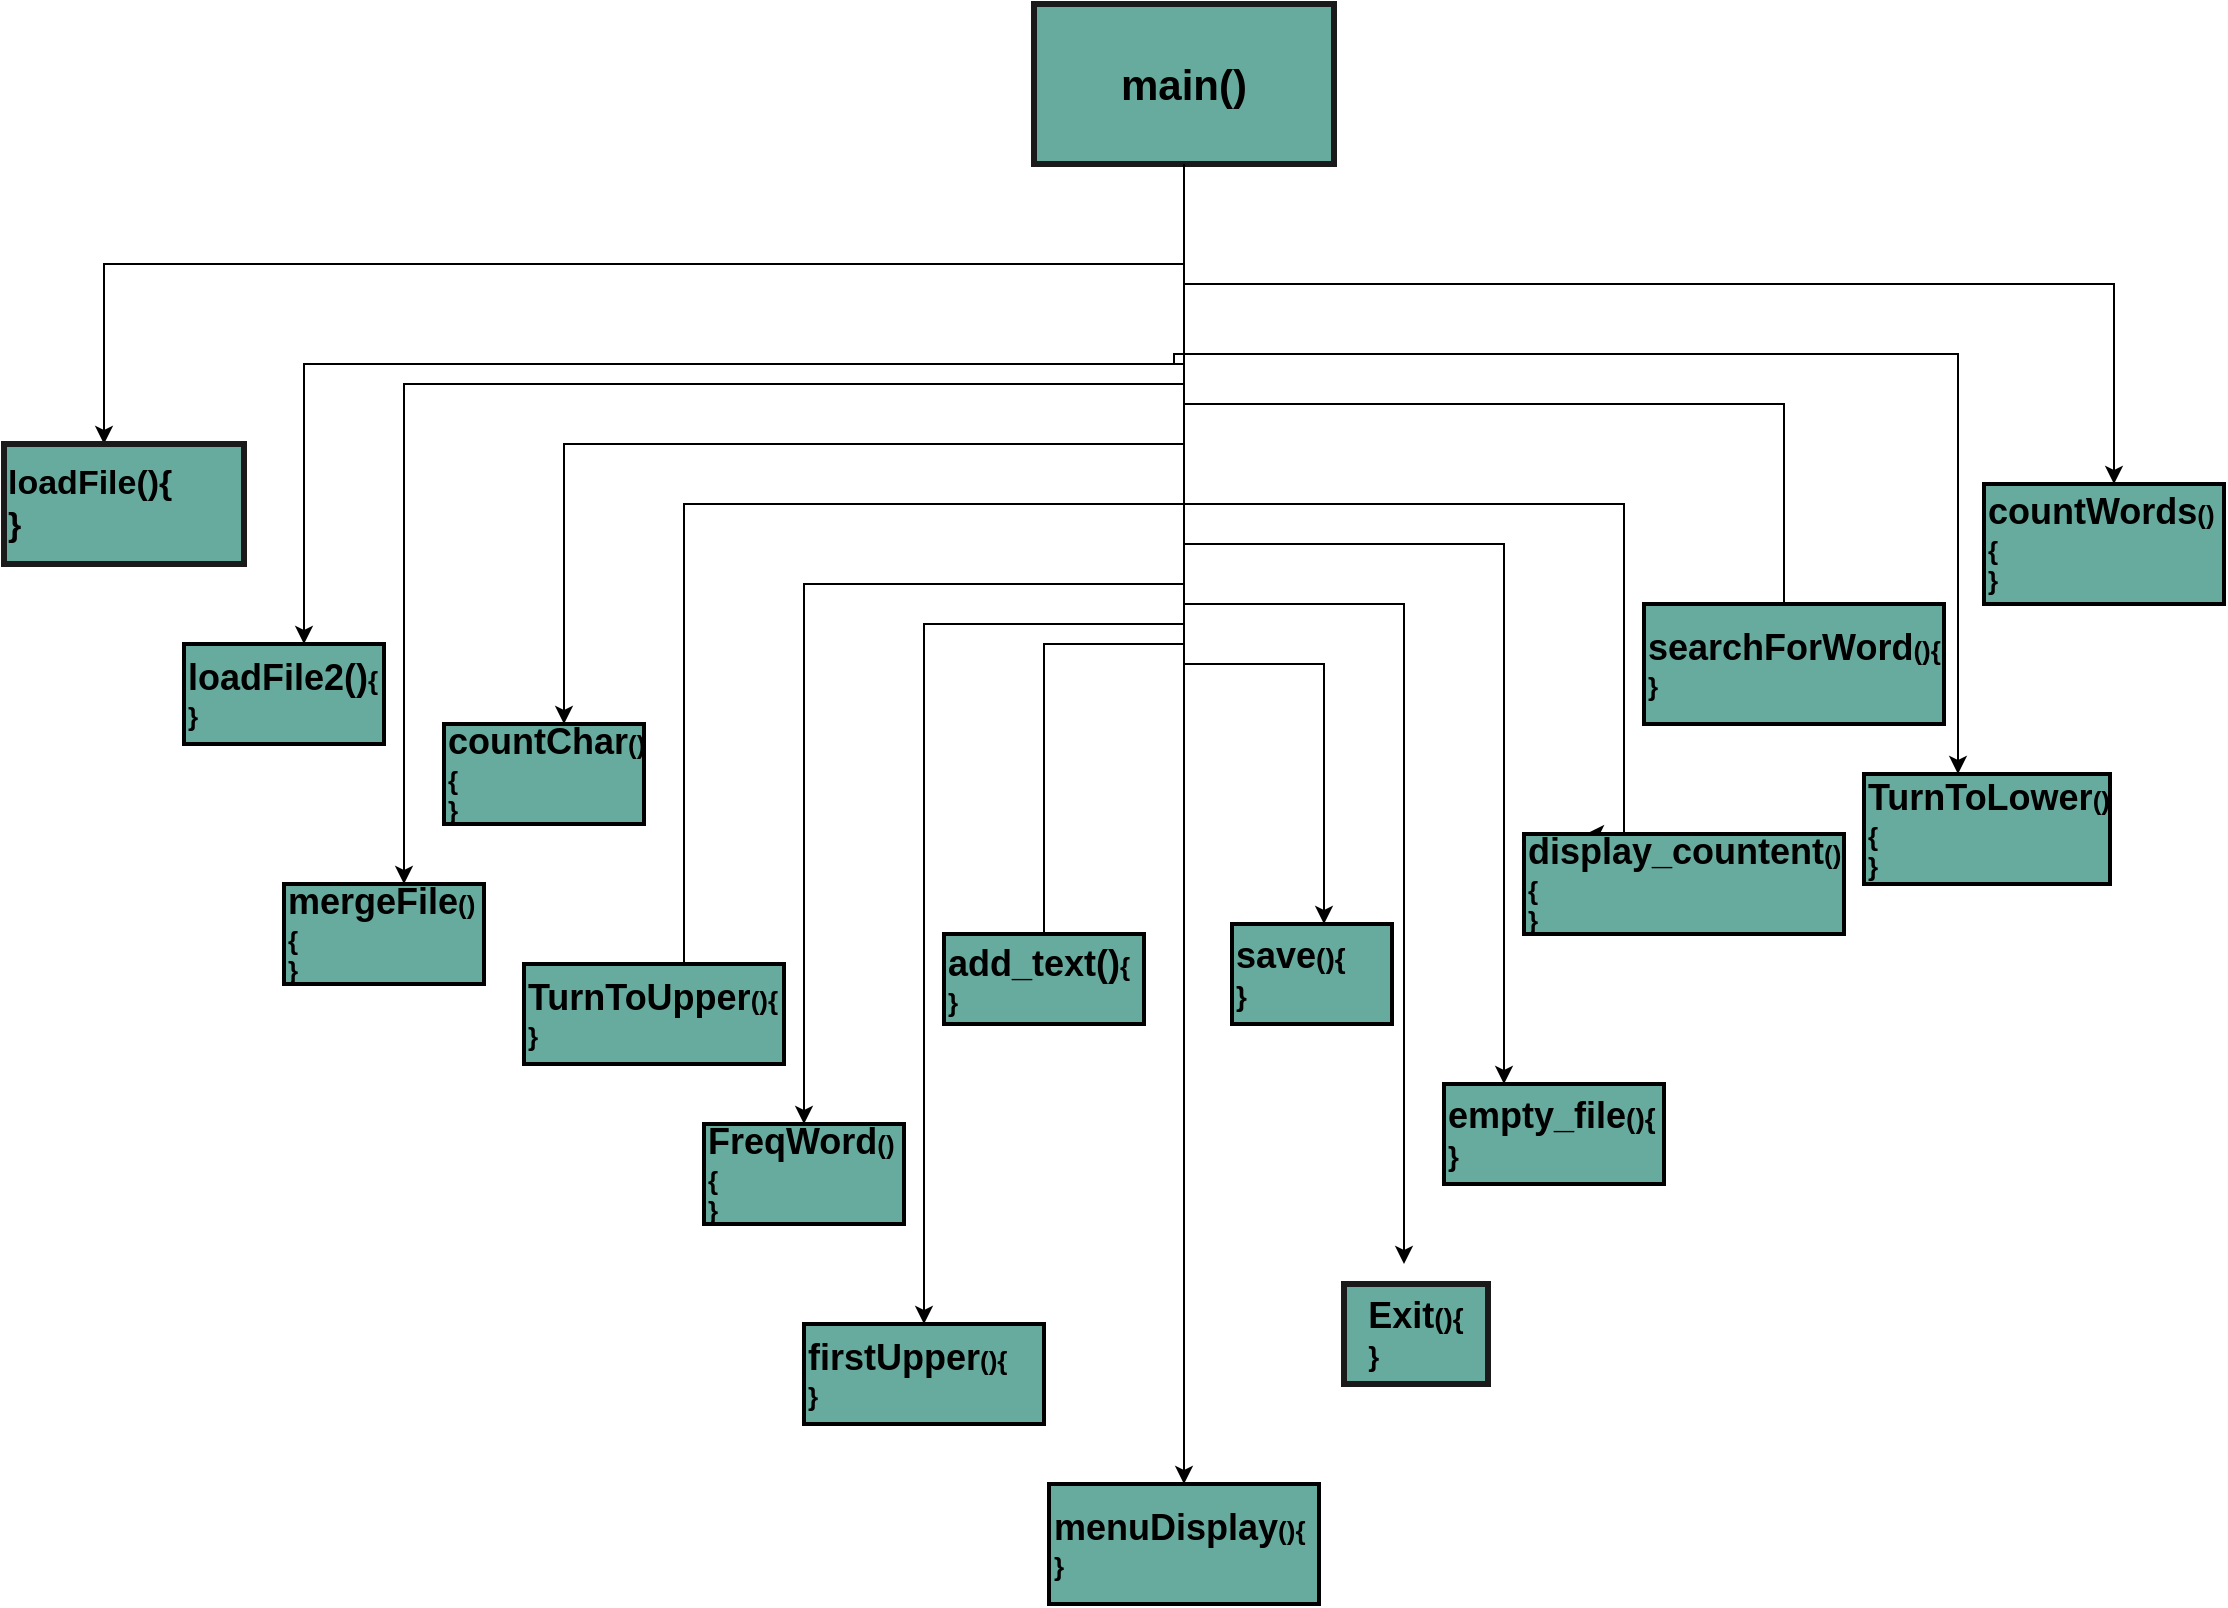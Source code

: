 <mxfile version="17.4.6" type="github">
  <diagram id="MK9E6m1rC_Ceh40QdafB" name="Page-1">
    <mxGraphModel dx="2169" dy="2135" grid="1" gridSize="10" guides="1" tooltips="1" connect="1" arrows="1" fold="1" page="1" pageScale="1" pageWidth="827" pageHeight="1169" math="0" shadow="0">
      <root>
        <mxCell id="0" />
        <mxCell id="1" parent="0" />
        <mxCell id="c3cVW_hT-gAAG0aajmd0-12" value="" style="edgeStyle=orthogonalEdgeStyle;rounded=0;orthogonalLoop=1;jettySize=auto;html=1;" parent="1" source="NfJnrtJ1xeioVCy1zizD-12" target="c3cVW_hT-gAAG0aajmd0-11" edge="1">
          <mxGeometry relative="1" as="geometry">
            <Array as="points">
              <mxPoint x="390" y="-10" />
              <mxPoint x="200" y="-10" />
            </Array>
          </mxGeometry>
        </mxCell>
        <mxCell id="c3cVW_hT-gAAG0aajmd0-14" value="" style="edgeStyle=orthogonalEdgeStyle;rounded=0;orthogonalLoop=1;jettySize=auto;html=1;" parent="1" source="NfJnrtJ1xeioVCy1zizD-12" target="c3cVW_hT-gAAG0aajmd0-13" edge="1">
          <mxGeometry relative="1" as="geometry">
            <Array as="points">
              <mxPoint x="390" y="10" />
              <mxPoint x="260" y="10" />
            </Array>
          </mxGeometry>
        </mxCell>
        <mxCell id="c3cVW_hT-gAAG0aajmd0-16" value="" style="edgeStyle=orthogonalEdgeStyle;rounded=0;orthogonalLoop=1;jettySize=auto;html=1;startArrow=none;" parent="1" target="c3cVW_hT-gAAG0aajmd0-15" edge="1">
          <mxGeometry relative="1" as="geometry">
            <mxPoint x="390" y="20" as="sourcePoint" />
            <Array as="points">
              <mxPoint x="390" y="-30" />
              <mxPoint x="550" y="-30" />
            </Array>
          </mxGeometry>
        </mxCell>
        <mxCell id="c3cVW_hT-gAAG0aajmd0-19" value="" style="edgeStyle=orthogonalEdgeStyle;rounded=0;orthogonalLoop=1;jettySize=auto;html=1;" parent="1" source="NfJnrtJ1xeioVCy1zizD-12" target="c3cVW_hT-gAAG0aajmd0-18" edge="1">
          <mxGeometry relative="1" as="geometry">
            <Array as="points">
              <mxPoint x="390" y="30" />
              <mxPoint x="460" y="30" />
            </Array>
          </mxGeometry>
        </mxCell>
        <mxCell id="c3cVW_hT-gAAG0aajmd0-21" value="" style="edgeStyle=orthogonalEdgeStyle;rounded=0;orthogonalLoop=1;jettySize=auto;html=1;entryX=0.5;entryY=0;entryDx=0;entryDy=0;" parent="1" source="NfJnrtJ1xeioVCy1zizD-12" target="c3cVW_hT-gAAG0aajmd0-22" edge="1">
          <mxGeometry relative="1" as="geometry">
            <Array as="points">
              <mxPoint x="390" y="430" />
            </Array>
          </mxGeometry>
        </mxCell>
        <mxCell id="c3cVW_hT-gAAG0aajmd0-29" value="" style="edgeStyle=orthogonalEdgeStyle;rounded=0;orthogonalLoop=1;jettySize=auto;html=1;" parent="1" source="NfJnrtJ1xeioVCy1zizD-12" target="c3cVW_hT-gAAG0aajmd0-28" edge="1">
          <mxGeometry relative="1" as="geometry">
            <Array as="points">
              <mxPoint x="390" y="-80" />
              <mxPoint x="80" y="-80" />
            </Array>
          </mxGeometry>
        </mxCell>
        <mxCell id="c3cVW_hT-gAAG0aajmd0-93" value="" style="edgeStyle=orthogonalEdgeStyle;rounded=0;orthogonalLoop=1;jettySize=auto;html=1;fontSize=17;fontColor=none;" parent="1" source="NfJnrtJ1xeioVCy1zizD-12" target="c3cVW_hT-gAAG0aajmd0-92" edge="1">
          <mxGeometry relative="1" as="geometry">
            <Array as="points">
              <mxPoint x="390" y="-170" />
              <mxPoint x="-150" y="-170" />
            </Array>
          </mxGeometry>
        </mxCell>
        <UserObject label="&lt;font size=&quot;1&quot;&gt;&lt;b style=&quot;font-size: 21px&quot;&gt;main()&lt;/b&gt;&lt;/font&gt;" treeRoot="1" id="NfJnrtJ1xeioVCy1zizD-12">
          <mxCell style="whiteSpace=wrap;html=1;align=center;treeFolding=1;treeMoving=1;newEdgeStyle={&quot;edgeStyle&quot;:&quot;elbowEdgeStyle&quot;,&quot;startArrow&quot;:&quot;none&quot;,&quot;endArrow&quot;:&quot;none&quot;};fillColor=#67AB9F;strokeColor=#1A1A1A;strokeWidth=3;rounded=0;" parent="1" vertex="1">
            <mxGeometry x="315" y="-300" width="150" height="80" as="geometry" />
          </mxCell>
        </UserObject>
        <mxCell id="NfJnrtJ1xeioVCy1zizD-10" value="" style="edgeStyle=elbowEdgeStyle;elbow=vertical;startArrow=none;endArrow=none;rounded=0;" parent="1" source="NfJnrtJ1xeioVCy1zizD-12" target="NfJnrtJ1xeioVCy1zizD-13" edge="1">
          <mxGeometry relative="1" as="geometry">
            <Array as="points">
              <mxPoint x="690" y="-100" />
              <mxPoint x="670" y="-100" />
              <mxPoint x="610" y="-100" />
              <mxPoint x="670" y="-20" />
              <mxPoint x="530" y="-100" />
              <mxPoint x="690" y="-10" />
              <mxPoint x="510" y="-50" />
              <mxPoint x="-20" y="-50" />
              <mxPoint y="-50" />
              <mxPoint x="390" y="-20" />
            </Array>
          </mxGeometry>
        </mxCell>
        <mxCell id="NfJnrtJ1xeioVCy1zizD-11" value="" style="edgeStyle=elbowEdgeStyle;elbow=vertical;startArrow=none;endArrow=none;rounded=0;" parent="1" source="NfJnrtJ1xeioVCy1zizD-12" target="NfJnrtJ1xeioVCy1zizD-14" edge="1">
          <mxGeometry relative="1" as="geometry">
            <Array as="points">
              <mxPoint x="140" y="-50" />
              <mxPoint x="310" y="-50" />
              <mxPoint x="390" />
              <mxPoint x="170" y="20" />
              <mxPoint x="180" y="100" />
              <mxPoint x="260" y="125" />
            </Array>
          </mxGeometry>
        </mxCell>
        <mxCell id="NfJnrtJ1xeioVCy1zizD-13" value="&lt;b&gt;&lt;font style=&quot;font-size: 18px&quot;&gt;searchForWord&lt;/font&gt;&lt;/b&gt;&lt;b style=&quot;font-size: 13px&quot;&gt;(){&lt;br&gt;}&lt;/b&gt;" style="whiteSpace=wrap;html=1;align=left;verticalAlign=middle;treeFolding=1;treeMoving=1;newEdgeStyle={&quot;edgeStyle&quot;:&quot;elbowEdgeStyle&quot;,&quot;startArrow&quot;:&quot;none&quot;,&quot;endArrow&quot;:&quot;none&quot;};strokeWidth=2;fillColor=#67AB9F;rounded=0;" parent="1" vertex="1">
          <mxGeometry x="620" width="150" height="60" as="geometry" />
        </mxCell>
        <mxCell id="NfJnrtJ1xeioVCy1zizD-14" value="&lt;b&gt;&lt;font style=&quot;font-size: 18px&quot;&gt;TurnToUpper&lt;/font&gt;&lt;/b&gt;&lt;b style=&quot;font-size: 13px&quot;&gt;(){&lt;br&gt;}&lt;/b&gt;" style="whiteSpace=wrap;html=1;align=left;verticalAlign=middle;treeFolding=1;treeMoving=1;newEdgeStyle={&quot;edgeStyle&quot;:&quot;elbowEdgeStyle&quot;,&quot;startArrow&quot;:&quot;none&quot;,&quot;endArrow&quot;:&quot;none&quot;};strokeWidth=2;fillColor=#67AB9F;rounded=0;" parent="1" vertex="1">
          <mxGeometry x="60" y="180" width="130" height="50" as="geometry" />
        </mxCell>
        <mxCell id="c3cVW_hT-gAAG0aajmd0-7" style="edgeStyle=orthogonalEdgeStyle;rounded=0;orthogonalLoop=1;jettySize=auto;html=1;exitX=0.5;exitY=1;exitDx=0;exitDy=0;" parent="1" source="NfJnrtJ1xeioVCy1zizD-14" target="NfJnrtJ1xeioVCy1zizD-14" edge="1">
          <mxGeometry relative="1" as="geometry" />
        </mxCell>
        <mxCell id="c3cVW_hT-gAAG0aajmd0-57" style="edgeStyle=orthogonalEdgeStyle;rounded=0;orthogonalLoop=1;jettySize=auto;html=1;fontSize=13;fontColor=none;" parent="1" edge="1">
          <mxGeometry relative="1" as="geometry">
            <mxPoint x="777" y="85" as="targetPoint" />
            <mxPoint x="390" y="-130" as="sourcePoint" />
            <Array as="points">
              <mxPoint x="385" y="-120" />
              <mxPoint x="385" y="-125" />
              <mxPoint x="777" y="-125" />
            </Array>
          </mxGeometry>
        </mxCell>
        <UserObject label="&lt;b&gt;&lt;font style=&quot;font-size: 18px&quot;&gt;TurnToLower&lt;/font&gt;&lt;/b&gt;&lt;b style=&quot;font-size: 13px&quot;&gt;(){&lt;br&gt;}&lt;/b&gt;" treeRoot="1" id="c3cVW_hT-gAAG0aajmd0-9">
          <mxCell style="whiteSpace=wrap;html=1;align=left;treeFolding=1;treeMoving=1;newEdgeStyle={&quot;edgeStyle&quot;:&quot;elbowEdgeStyle&quot;,&quot;startArrow&quot;:&quot;none&quot;,&quot;endArrow&quot;:&quot;none&quot;};strokeWidth=2;fillColor=#67AB9F;rounded=0;" parent="1" vertex="1">
            <mxGeometry x="730" y="85" width="123" height="55" as="geometry" />
          </mxCell>
        </UserObject>
        <UserObject label="&lt;b&gt;&lt;font style=&quot;font-size: 18px&quot;&gt;FreqWord&lt;/font&gt;&lt;/b&gt;&lt;b style=&quot;font-size: 13px&quot;&gt;(){&lt;br&gt;}&lt;/b&gt;" treeRoot="1" id="c3cVW_hT-gAAG0aajmd0-11">
          <mxCell style="whiteSpace=wrap;html=1;align=left;treeFolding=1;treeMoving=1;newEdgeStyle={&quot;edgeStyle&quot;:&quot;elbowEdgeStyle&quot;,&quot;startArrow&quot;:&quot;none&quot;,&quot;endArrow&quot;:&quot;none&quot;};strokeWidth=2;fillColor=#67AB9F;rounded=0;" parent="1" vertex="1">
            <mxGeometry x="150" y="260" width="100" height="50" as="geometry" />
          </mxCell>
        </UserObject>
        <UserObject label="&lt;b&gt;&lt;font style=&quot;font-size: 18px&quot;&gt;firstUpper&lt;/font&gt;&lt;/b&gt;&lt;b style=&quot;font-size: 13px&quot;&gt;(){&lt;br&gt;}&lt;/b&gt;" treeRoot="1" id="c3cVW_hT-gAAG0aajmd0-13">
          <mxCell style="whiteSpace=wrap;html=1;align=left;treeFolding=1;treeMoving=1;newEdgeStyle={&quot;edgeStyle&quot;:&quot;elbowEdgeStyle&quot;,&quot;startArrow&quot;:&quot;none&quot;,&quot;endArrow&quot;:&quot;none&quot;};strokeWidth=2;fillColor=#67AB9F;rounded=0;" parent="1" vertex="1">
            <mxGeometry x="200" y="360" width="120" height="50" as="geometry" />
          </mxCell>
        </UserObject>
        <UserObject label="&lt;b&gt;&lt;font style=&quot;font-size: 18px&quot;&gt;empty_file&lt;/font&gt;&lt;/b&gt;&lt;b style=&quot;font-size: 14px&quot;&gt;(){&lt;br&gt;}&lt;/b&gt;" treeRoot="1" id="c3cVW_hT-gAAG0aajmd0-15">
          <mxCell style="whiteSpace=wrap;html=1;align=left;treeFolding=1;treeMoving=1;newEdgeStyle={&quot;edgeStyle&quot;:&quot;elbowEdgeStyle&quot;,&quot;startArrow&quot;:&quot;none&quot;,&quot;endArrow&quot;:&quot;none&quot;};strokeWidth=2;fillColor=#67AB9F;rounded=0;" parent="1" vertex="1">
            <mxGeometry x="520" y="240" width="110" height="50" as="geometry" />
          </mxCell>
        </UserObject>
        <UserObject label="&lt;b&gt;&lt;font style=&quot;font-size: 18px&quot;&gt;save&lt;/font&gt;&lt;/b&gt;&lt;b style=&quot;font-size: 14px&quot;&gt;(){&lt;br&gt;}&lt;/b&gt;" treeRoot="1" id="c3cVW_hT-gAAG0aajmd0-18">
          <mxCell style="whiteSpace=wrap;html=1;align=left;treeFolding=1;treeMoving=1;newEdgeStyle={&quot;edgeStyle&quot;:&quot;elbowEdgeStyle&quot;,&quot;startArrow&quot;:&quot;none&quot;,&quot;endArrow&quot;:&quot;none&quot;};strokeWidth=2;fillColor=#67AB9F;rounded=0;" parent="1" vertex="1">
            <mxGeometry x="414" y="160" width="80" height="50" as="geometry" />
          </mxCell>
        </UserObject>
        <mxCell id="yeXoOdgtW4cKgW5OQpyg-2" style="edgeStyle=orthogonalEdgeStyle;rounded=0;orthogonalLoop=1;jettySize=auto;html=1;" edge="1" parent="1">
          <mxGeometry relative="1" as="geometry">
            <mxPoint x="855" y="-60" as="targetPoint" />
            <mxPoint x="390" y="-160" as="sourcePoint" />
            <Array as="points">
              <mxPoint x="855" y="-160" />
            </Array>
          </mxGeometry>
        </mxCell>
        <UserObject label="&lt;b&gt;&lt;font style=&quot;font-size: 18px&quot;&gt;countWords&lt;/font&gt;&lt;/b&gt;&lt;b style=&quot;font-size: 13px&quot;&gt;(){&lt;br&gt;}&lt;/b&gt;" treeRoot="1" id="c3cVW_hT-gAAG0aajmd0-20">
          <mxCell style="whiteSpace=wrap;html=1;align=left;treeFolding=1;treeMoving=1;newEdgeStyle={&quot;edgeStyle&quot;:&quot;elbowEdgeStyle&quot;,&quot;startArrow&quot;:&quot;none&quot;,&quot;endArrow&quot;:&quot;none&quot;};fillColor=#67AB9F;strokeColor=#000000;strokeWidth=2;rounded=0;" parent="1" vertex="1">
            <mxGeometry x="790" y="-60" width="120" height="60" as="geometry" />
          </mxCell>
        </UserObject>
        <UserObject label="&lt;b&gt;&lt;font style=&quot;font-size: 18px&quot;&gt;menuDisplay&lt;/font&gt;&lt;/b&gt;&lt;b style=&quot;font-size: 13px&quot;&gt;(){&lt;br&gt;}&lt;/b&gt;" treeRoot="1" id="c3cVW_hT-gAAG0aajmd0-22">
          <mxCell style="whiteSpace=wrap;html=1;align=left;treeFolding=1;treeMoving=1;newEdgeStyle={&quot;edgeStyle&quot;:&quot;elbowEdgeStyle&quot;,&quot;startArrow&quot;:&quot;none&quot;,&quot;endArrow&quot;:&quot;none&quot;};strokeWidth=2;fillColor=#67AB9F;rounded=0;" parent="1" vertex="1">
            <mxGeometry x="322.5" y="440" width="135" height="60" as="geometry" />
          </mxCell>
        </UserObject>
        <mxCell id="c3cVW_hT-gAAG0aajmd0-39" value="" style="edgeStyle=orthogonalEdgeStyle;rounded=0;orthogonalLoop=1;jettySize=auto;html=1;fontSize=13;fontColor=none;" parent="1" target="c3cVW_hT-gAAG0aajmd0-38" edge="1">
          <mxGeometry relative="1" as="geometry">
            <mxPoint x="390" y="-50" as="sourcePoint" />
            <Array as="points">
              <mxPoint x="390" y="-110" />
              <mxPoint y="-110" />
            </Array>
          </mxGeometry>
        </mxCell>
        <UserObject label="&lt;b&gt;&lt;font style=&quot;font-size: 18px&quot;&gt;countChar&lt;/font&gt;&lt;/b&gt;&lt;b style=&quot;font-size: 13px&quot;&gt;(){&lt;br&gt;}&lt;/b&gt;" treeRoot="1" id="c3cVW_hT-gAAG0aajmd0-28">
          <mxCell style="whiteSpace=wrap;html=1;align=left;treeFolding=1;treeMoving=1;newEdgeStyle={&quot;edgeStyle&quot;:&quot;elbowEdgeStyle&quot;,&quot;startArrow&quot;:&quot;none&quot;,&quot;endArrow&quot;:&quot;none&quot;};strokeWidth=2;fillColor=#67AB9F;rounded=0;" parent="1" vertex="1">
            <mxGeometry x="20" y="60" width="100" height="50" as="geometry" />
          </mxCell>
        </UserObject>
        <mxCell id="c3cVW_hT-gAAG0aajmd0-71" value="" style="edgeStyle=orthogonalEdgeStyle;rounded=0;orthogonalLoop=1;jettySize=auto;html=1;fontSize=14;fontColor=none;" parent="1" target="c3cVW_hT-gAAG0aajmd0-70" edge="1">
          <mxGeometry relative="1" as="geometry">
            <mxPoint x="390" y="-170" as="sourcePoint" />
            <Array as="points">
              <mxPoint x="390" y="-120" />
              <mxPoint x="-50" y="-120" />
            </Array>
          </mxGeometry>
        </mxCell>
        <UserObject label="&lt;b&gt;&lt;font style=&quot;font-size: 18px&quot;&gt;mergeFile&lt;/font&gt;&lt;/b&gt;&lt;b style=&quot;font-size: 13px&quot;&gt;(){&lt;br&gt;}&lt;/b&gt;" treeRoot="1" id="c3cVW_hT-gAAG0aajmd0-38">
          <mxCell style="whiteSpace=wrap;html=1;align=left;treeFolding=1;treeMoving=1;newEdgeStyle={&quot;edgeStyle&quot;:&quot;elbowEdgeStyle&quot;,&quot;startArrow&quot;:&quot;none&quot;,&quot;endArrow&quot;:&quot;none&quot;};strokeWidth=2;fillColor=#67AB9F;rounded=0;" parent="1" vertex="1">
            <mxGeometry x="-60" y="140" width="100" height="50" as="geometry" />
          </mxCell>
        </UserObject>
        <UserObject label="&lt;b&gt;&lt;font style=&quot;font-size: 18px&quot;&gt;add_text()&lt;/font&gt;&lt;/b&gt;&lt;b style=&quot;font-size: 13px&quot;&gt;{&lt;br&gt;}&lt;/b&gt;" treeRoot="1" id="c3cVW_hT-gAAG0aajmd0-42">
          <mxCell style="whiteSpace=wrap;html=1;align=left;treeFolding=1;treeMoving=1;newEdgeStyle={&quot;edgeStyle&quot;:&quot;elbowEdgeStyle&quot;,&quot;startArrow&quot;:&quot;none&quot;,&quot;endArrow&quot;:&quot;none&quot;};strokeWidth=2;fillColor=#67AB9F;rounded=0;" parent="1" vertex="1">
            <mxGeometry x="270" y="165" width="100" height="45" as="geometry" />
          </mxCell>
        </UserObject>
        <mxCell id="c3cVW_hT-gAAG0aajmd0-44" value="" style="edgeStyle=orthogonalEdgeStyle;rounded=0;orthogonalLoop=1;jettySize=auto;html=1;endArrow=none;" parent="1" source="NfJnrtJ1xeioVCy1zizD-12" target="c3cVW_hT-gAAG0aajmd0-42" edge="1">
          <mxGeometry relative="1" as="geometry">
            <mxPoint x="370" y="-130" as="sourcePoint" />
            <mxPoint x="410" y="290" as="targetPoint" />
            <Array as="points">
              <mxPoint x="390" y="20" />
              <mxPoint x="320" y="20" />
            </Array>
          </mxGeometry>
        </mxCell>
        <mxCell id="yeXoOdgtW4cKgW5OQpyg-3" style="edgeStyle=orthogonalEdgeStyle;rounded=0;orthogonalLoop=1;jettySize=auto;html=1;" edge="1" parent="1">
          <mxGeometry relative="1" as="geometry">
            <mxPoint x="591" y="115" as="targetPoint" />
            <mxPoint x="390" y="-50" as="sourcePoint" />
            <Array as="points">
              <mxPoint x="610" y="-50" />
              <mxPoint x="610" y="115" />
            </Array>
          </mxGeometry>
        </mxCell>
        <mxCell id="c3cVW_hT-gAAG0aajmd0-54" value="&lt;b&gt;&lt;font style=&quot;font-size: 18px&quot;&gt;display_countent&lt;/font&gt;&lt;/b&gt;&lt;b style=&quot;font-size: 13px&quot;&gt;(){&lt;br&gt;}&lt;/b&gt;" style="whiteSpace=wrap;html=1;align=left;verticalAlign=middle;treeFolding=1;treeMoving=1;newEdgeStyle={&quot;edgeStyle&quot;:&quot;elbowEdgeStyle&quot;,&quot;startArrow&quot;:&quot;none&quot;,&quot;endArrow&quot;:&quot;none&quot;};strokeWidth=2;fillColor=#67AB9F;rounded=0;" parent="1" vertex="1">
          <mxGeometry x="560" y="115" width="160" height="50" as="geometry" />
        </mxCell>
        <mxCell id="yeXoOdgtW4cKgW5OQpyg-4" style="edgeStyle=orthogonalEdgeStyle;rounded=0;orthogonalLoop=1;jettySize=auto;html=1;" edge="1" parent="1">
          <mxGeometry relative="1" as="geometry">
            <mxPoint x="500" y="330" as="targetPoint" />
            <mxPoint x="390" as="sourcePoint" />
            <Array as="points">
              <mxPoint x="500" />
              <mxPoint x="500" y="290" />
            </Array>
          </mxGeometry>
        </mxCell>
        <UserObject label="&lt;b&gt;&lt;font style=&quot;font-size: 18px&quot;&gt;Exit&lt;/font&gt;&lt;font style=&quot;font-size: 14px&quot;&gt;(){&lt;br&gt;&lt;div style=&quot;text-align: left&quot;&gt;&lt;b style=&quot;font-size: 12px&quot;&gt;&lt;font style=&quot;font-size: 14px&quot;&gt;}&lt;/font&gt;&lt;/b&gt;&lt;/div&gt;&lt;/font&gt;&lt;/b&gt;" treeRoot="1" id="c3cVW_hT-gAAG0aajmd0-64">
          <mxCell style="whiteSpace=wrap;html=1;align=center;treeFolding=1;treeMoving=1;newEdgeStyle={&quot;edgeStyle&quot;:&quot;elbowEdgeStyle&quot;,&quot;startArrow&quot;:&quot;none&quot;,&quot;endArrow&quot;:&quot;none&quot;};fillColor=#67AB9F;strokeColor=#1A1A1A;strokeWidth=3;rounded=0;" parent="1" vertex="1">
            <mxGeometry x="470" y="340" width="72" height="50" as="geometry" />
          </mxCell>
        </UserObject>
        <UserObject label="&lt;b&gt;&lt;font style=&quot;font-size: 18px&quot;&gt;loadFile2()&lt;/font&gt;&lt;span style=&quot;font-size: 13px&quot;&gt;{&lt;/span&gt;&lt;br&gt;&lt;span style=&quot;font-size: 13px&quot;&gt;}&lt;/span&gt;&lt;/b&gt;" treeRoot="1" id="c3cVW_hT-gAAG0aajmd0-70">
          <mxCell style="whiteSpace=wrap;html=1;align=left;treeFolding=1;treeMoving=1;newEdgeStyle={&quot;edgeStyle&quot;:&quot;elbowEdgeStyle&quot;,&quot;startArrow&quot;:&quot;none&quot;,&quot;endArrow&quot;:&quot;none&quot;};strokeWidth=2;fillColor=#67AB9F;rounded=0;" parent="1" vertex="1">
            <mxGeometry x="-110" y="20" width="100" height="50" as="geometry" />
          </mxCell>
        </UserObject>
        <UserObject label="&lt;span style=&quot;font-size: 17px&quot;&gt;&lt;b&gt;loadFile(){&lt;br&gt;}&lt;/b&gt;&lt;/span&gt;" treeRoot="1" id="c3cVW_hT-gAAG0aajmd0-92">
          <mxCell style="whiteSpace=wrap;html=1;align=left;treeFolding=1;treeMoving=1;newEdgeStyle={&quot;edgeStyle&quot;:&quot;elbowEdgeStyle&quot;,&quot;startArrow&quot;:&quot;none&quot;,&quot;endArrow&quot;:&quot;none&quot;};fillColor=#67AB9F;strokeColor=#1A1A1A;strokeWidth=3;rounded=0;" parent="1" vertex="1">
            <mxGeometry x="-200" y="-80" width="120" height="60" as="geometry" />
          </mxCell>
        </UserObject>
      </root>
    </mxGraphModel>
  </diagram>
</mxfile>
